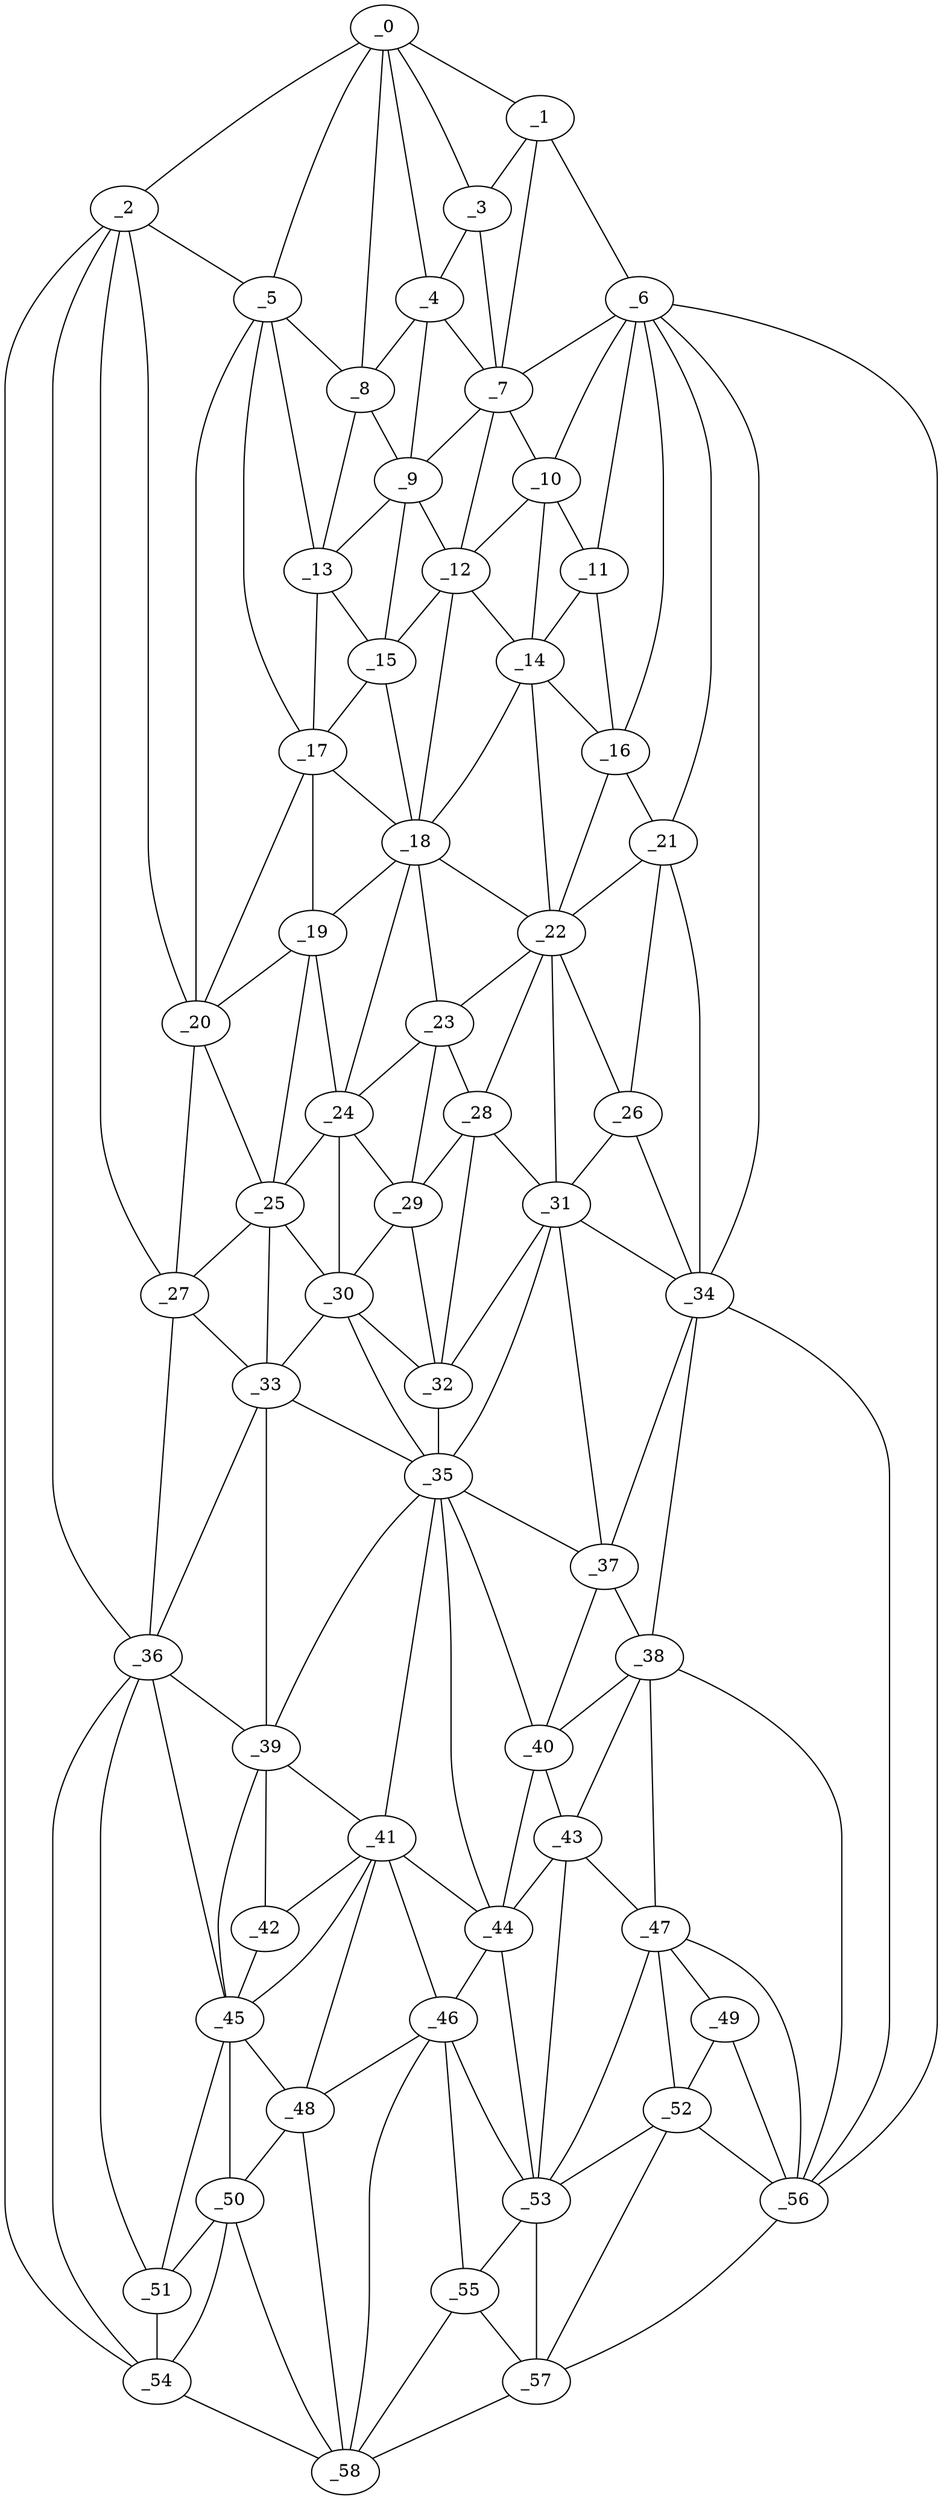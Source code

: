graph "obj31__10.gxl" {
	_0	 [x=3,
		y=55];
	_1	 [x=7,
		y=43];
	_0 -- _1	 [valence=1];
	_2	 [x=8,
		y=95];
	_0 -- _2	 [valence=1];
	_3	 [x=10,
		y=53];
	_0 -- _3	 [valence=2];
	_4	 [x=13,
		y=56];
	_0 -- _4	 [valence=2];
	_5	 [x=17,
		y=86];
	_0 -- _5	 [valence=2];
	_8	 [x=20,
		y=74];
	_0 -- _8	 [valence=1];
	_1 -- _3	 [valence=1];
	_6	 [x=20,
		y=26];
	_1 -- _6	 [valence=1];
	_7	 [x=20,
		y=38];
	_1 -- _7	 [valence=2];
	_2 -- _5	 [valence=1];
	_20	 [x=51,
		y=82];
	_2 -- _20	 [valence=2];
	_27	 [x=59,
		y=83];
	_2 -- _27	 [valence=2];
	_36	 [x=75,
		y=87];
	_2 -- _36	 [valence=2];
	_54	 [x=116,
		y=102];
	_2 -- _54	 [valence=1];
	_3 -- _4	 [valence=2];
	_3 -- _7	 [valence=1];
	_4 -- _7	 [valence=2];
	_4 -- _8	 [valence=2];
	_9	 [x=26,
		y=54];
	_4 -- _9	 [valence=1];
	_5 -- _8	 [valence=2];
	_13	 [x=32,
		y=75];
	_5 -- _13	 [valence=2];
	_17	 [x=38,
		y=75];
	_5 -- _17	 [valence=1];
	_5 -- _20	 [valence=2];
	_6 -- _7	 [valence=1];
	_10	 [x=28,
		y=34];
	_6 -- _10	 [valence=1];
	_11	 [x=31,
		y=30];
	_6 -- _11	 [valence=2];
	_16	 [x=38,
		y=29];
	_6 -- _16	 [valence=1];
	_21	 [x=52,
		y=30];
	_6 -- _21	 [valence=1];
	_34	 [x=72,
		y=31];
	_6 -- _34	 [valence=2];
	_56	 [x=125,
		y=31];
	_6 -- _56	 [valence=1];
	_7 -- _9	 [valence=1];
	_7 -- _10	 [valence=2];
	_12	 [x=31,
		y=52];
	_7 -- _12	 [valence=2];
	_8 -- _9	 [valence=2];
	_8 -- _13	 [valence=2];
	_9 -- _12	 [valence=1];
	_9 -- _13	 [valence=2];
	_15	 [x=36,
		y=58];
	_9 -- _15	 [valence=1];
	_10 -- _11	 [valence=2];
	_10 -- _12	 [valence=1];
	_14	 [x=33,
		y=34];
	_10 -- _14	 [valence=1];
	_11 -- _14	 [valence=2];
	_11 -- _16	 [valence=2];
	_12 -- _14	 [valence=1];
	_12 -- _15	 [valence=2];
	_18	 [x=42,
		y=58];
	_12 -- _18	 [valence=1];
	_13 -- _15	 [valence=1];
	_13 -- _17	 [valence=2];
	_14 -- _16	 [valence=2];
	_14 -- _18	 [valence=2];
	_22	 [x=52,
		y=34];
	_14 -- _22	 [valence=2];
	_15 -- _17	 [valence=2];
	_15 -- _18	 [valence=1];
	_16 -- _21	 [valence=2];
	_16 -- _22	 [valence=2];
	_17 -- _18	 [valence=2];
	_19	 [x=49,
		y=72];
	_17 -- _19	 [valence=1];
	_17 -- _20	 [valence=2];
	_18 -- _19	 [valence=2];
	_18 -- _22	 [valence=1];
	_23	 [x=55,
		y=53];
	_18 -- _23	 [valence=2];
	_24	 [x=57,
		y=64];
	_18 -- _24	 [valence=1];
	_19 -- _20	 [valence=1];
	_19 -- _24	 [valence=2];
	_25	 [x=57,
		y=71];
	_19 -- _25	 [valence=1];
	_20 -- _25	 [valence=1];
	_20 -- _27	 [valence=2];
	_21 -- _22	 [valence=1];
	_26	 [x=58,
		y=31];
	_21 -- _26	 [valence=1];
	_21 -- _34	 [valence=2];
	_22 -- _23	 [valence=2];
	_22 -- _26	 [valence=1];
	_28	 [x=61,
		y=53];
	_22 -- _28	 [valence=1];
	_31	 [x=68,
		y=36];
	_22 -- _31	 [valence=2];
	_23 -- _24	 [valence=2];
	_23 -- _28	 [valence=2];
	_29	 [x=61,
		y=63];
	_23 -- _29	 [valence=1];
	_24 -- _25	 [valence=2];
	_24 -- _29	 [valence=2];
	_30	 [x=61,
		y=69];
	_24 -- _30	 [valence=1];
	_25 -- _27	 [valence=2];
	_25 -- _30	 [valence=1];
	_33	 [x=69,
		y=77];
	_25 -- _33	 [valence=1];
	_26 -- _31	 [valence=2];
	_26 -- _34	 [valence=2];
	_27 -- _33	 [valence=2];
	_27 -- _36	 [valence=1];
	_28 -- _29	 [valence=1];
	_28 -- _31	 [valence=1];
	_32	 [x=68,
		y=56];
	_28 -- _32	 [valence=2];
	_29 -- _30	 [valence=1];
	_29 -- _32	 [valence=2];
	_30 -- _32	 [valence=2];
	_30 -- _33	 [valence=1];
	_35	 [x=75,
		y=56];
	_30 -- _35	 [valence=2];
	_31 -- _32	 [valence=2];
	_31 -- _34	 [valence=2];
	_31 -- _35	 [valence=2];
	_37	 [x=76,
		y=36];
	_31 -- _37	 [valence=2];
	_32 -- _35	 [valence=1];
	_33 -- _35	 [valence=2];
	_33 -- _36	 [valence=2];
	_39	 [x=80,
		y=78];
	_33 -- _39	 [valence=2];
	_34 -- _37	 [valence=2];
	_38	 [x=80,
		y=32];
	_34 -- _38	 [valence=2];
	_34 -- _56	 [valence=1];
	_35 -- _37	 [valence=2];
	_35 -- _39	 [valence=1];
	_40	 [x=87,
		y=36];
	_35 -- _40	 [valence=2];
	_41	 [x=89,
		y=65];
	_35 -- _41	 [valence=2];
	_44	 [x=97,
		y=55];
	_35 -- _44	 [valence=1];
	_36 -- _39	 [valence=2];
	_45	 [x=98,
		y=78];
	_36 -- _45	 [valence=1];
	_51	 [x=110,
		y=92];
	_36 -- _51	 [valence=2];
	_36 -- _54	 [valence=1];
	_37 -- _38	 [valence=2];
	_37 -- _40	 [valence=1];
	_38 -- _40	 [valence=2];
	_43	 [x=97,
		y=35];
	_38 -- _43	 [valence=2];
	_47	 [x=104,
		y=33];
	_38 -- _47	 [valence=2];
	_38 -- _56	 [valence=2];
	_39 -- _41	 [valence=1];
	_42	 [x=89,
		y=73];
	_39 -- _42	 [valence=2];
	_39 -- _45	 [valence=2];
	_40 -- _43	 [valence=2];
	_40 -- _44	 [valence=2];
	_41 -- _42	 [valence=2];
	_41 -- _44	 [valence=1];
	_41 -- _45	 [valence=2];
	_46	 [x=103,
		y=56];
	_41 -- _46	 [valence=1];
	_48	 [x=106,
		y=74];
	_41 -- _48	 [valence=2];
	_42 -- _45	 [valence=1];
	_43 -- _44	 [valence=1];
	_43 -- _47	 [valence=2];
	_53	 [x=112,
		y=42];
	_43 -- _53	 [valence=2];
	_44 -- _46	 [valence=2];
	_44 -- _53	 [valence=1];
	_45 -- _48	 [valence=1];
	_50	 [x=110,
		y=80];
	_45 -- _50	 [valence=2];
	_45 -- _51	 [valence=2];
	_46 -- _48	 [valence=2];
	_46 -- _53	 [valence=2];
	_55	 [x=117,
		y=49];
	_46 -- _55	 [valence=2];
	_58	 [x=125,
		y=55];
	_46 -- _58	 [valence=1];
	_49	 [x=110,
		y=33];
	_47 -- _49	 [valence=2];
	_52	 [x=111,
		y=37];
	_47 -- _52	 [valence=2];
	_47 -- _53	 [valence=2];
	_47 -- _56	 [valence=2];
	_48 -- _50	 [valence=2];
	_48 -- _58	 [valence=2];
	_49 -- _52	 [valence=2];
	_49 -- _56	 [valence=1];
	_50 -- _51	 [valence=1];
	_50 -- _54	 [valence=2];
	_50 -- _58	 [valence=2];
	_51 -- _54	 [valence=1];
	_52 -- _53	 [valence=2];
	_52 -- _56	 [valence=2];
	_57	 [x=125,
		y=40];
	_52 -- _57	 [valence=1];
	_53 -- _55	 [valence=2];
	_53 -- _57	 [valence=2];
	_54 -- _58	 [valence=1];
	_55 -- _57	 [valence=2];
	_55 -- _58	 [valence=2];
	_56 -- _57	 [valence=1];
	_57 -- _58	 [valence=1];
}
